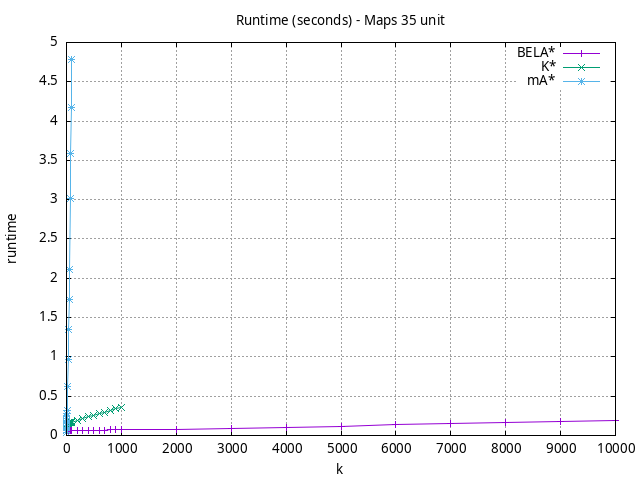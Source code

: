 #!/usr/bin/gnuplot
# -*- coding: utf-8 -*-
#
# results/maps/unit/35/random512-35.heuristic.unit.runtime.gnuplot
#
# Started on 04/03/2024 23:12:14
# Author: Carlos Linares López
set grid
set xlabel "k"
set ylabel "runtime"

set title "Runtime (seconds) - Maps 35 unit"

set terminal png enhanced font "Ariel,10"
set output 'random512-35.heuristic.unit.runtime.png'

plot "-" title "BELA*"      with linesp, "-" title "K*"      with linesp, "-" title "mA*"      with linesp

	1 0.061565190000000006
	2 0.061823967
	3 0.061948003
	4 0.062296223
	5 0.062539225
	6 0.062630611
	7 0.06269905499999999
	8 0.06289296999999999
	9 0.06324368699999999
	10 0.062920008
	20 0.062455891999999985
	30 0.06268001799999999
	40 0.063748445
	50 0.06335383400000001
	60 0.06365182200000001
	70 0.063983928
	80 0.06380767500000001
	90 0.06405589100000002
	100 0.06388425700000001
	200 0.064723146
	300 0.06578576200000001
	400 0.06690831700000001
	500 0.067554423
	600 0.06847504600000001
	700 0.06950638299999999
	800 0.07080007699999999
	900 0.071649383
	1000 0.07180448300000002
	2000 0.081279071
	3000 0.088752995
	4000 0.10402101199999998
	5000 0.120848675
	6000 0.13766621599999998
	7000 0.15530242000000002
	8000 0.16228045
	9000 0.17453396999999998
	10000 0.19244891000000003
end
	1 0.14375271
	2 0.151049257
	3 0.15183338500000002
	4 0.15243129899999996
	5 0.153194805
	6 0.153173045
	7 0.154204689
	8 0.154442943
	9 0.15521121599999999
	10 0.15353170400000002
	20 0.156099006
	30 0.158540014
	40 0.160891252
	50 0.16316928399999997
	60 0.165039411
	70 0.167316278
	80 0.17002953
	90 0.17182144000000002
	100 0.17172341000000002
	200 0.19467631000000005
	300 0.21653659000000006
	400 0.2366232
	500 0.2563688
	600 0.27676321000000004
	700 0.29689541999999997
	800 0.31760437999999996
	900 0.3395558299999999
	1000 0.3609423400000001
end
	1 0.037304870999999996
	2 0.066698648
	3 0.09630053200000001
	4 0.126532442
	5 0.15560015800000002
	6 0.185562166
	7 0.21570983900000001
	8 0.24526901899999998
	9 0.28121589
	10 0.3119102
	20 0.62960045
	30 0.96787248
	40 1.3533050999999998
	50 1.7358471200000003
	60 2.1075719200000003
	70 3.0176378
	80 3.58957
	90 4.1791045
	100 4.7836565
end
